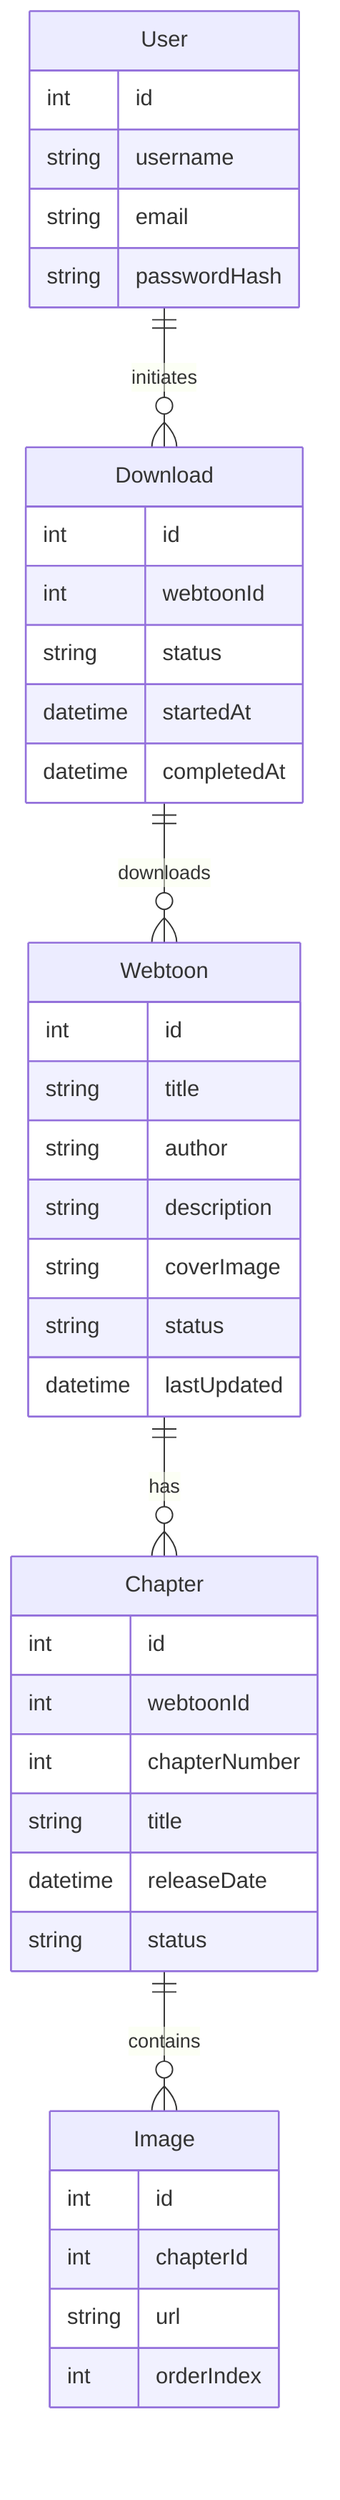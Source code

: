 erDiagram
    Webtoon ||--o{ Chapter : has
    Webtoon {
        int id
        string title
        string author
        string description
        string coverImage
        string status
        datetime lastUpdated
    }
    Chapter ||--o{ Image : contains
    Chapter {
        int id
        int webtoonId
        int chapterNumber
        string title
        datetime releaseDate
        string status
    }
    Image {
        int id
        int chapterId
        string url
        int orderIndex
    }
    Download ||--o{ Webtoon : downloads
    Download {
        int id
        int webtoonId
        string status
        datetime startedAt
        datetime completedAt
    }
    User ||--o{ Download : initiates
    User {
        int id
        string username
        string email
        string passwordHash
    }
